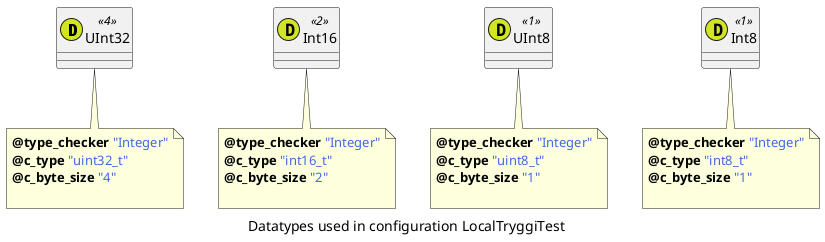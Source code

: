@startuml
caption Datatypes used in configuration LocalTryggiTest
class UInt32 <<(D,#D2E524)4>> {
}
note bottom of UInt32 : <b>@type_checker</b> <color:royalBlue>"Integer"</color>\n<b>@c_type</b> <color:royalBlue>"uint32_t"</color>\n<b>@c_byte_size</b> <color:royalBlue>"4"</color>\n
class Int16 <<(D,#D2E524)2>> {
}
note bottom of Int16 : <b>@type_checker</b> <color:royalBlue>"Integer"</color>\n<b>@c_type</b> <color:royalBlue>"int16_t"</color>\n<b>@c_byte_size</b> <color:royalBlue>"2"</color>\n
class UInt8 <<(D,#D2E524)1>> {
}
note bottom of UInt8 : <b>@type_checker</b> <color:royalBlue>"Integer"</color>\n<b>@c_type</b> <color:royalBlue>"uint8_t"</color>\n<b>@c_byte_size</b> <color:royalBlue>"1"</color>\n
class Int8 <<(D,#D2E524)1>> {
}
note bottom of Int8 : <b>@type_checker</b> <color:royalBlue>"Integer"</color>\n<b>@c_type</b> <color:royalBlue>"int8_t"</color>\n<b>@c_byte_size</b> <color:royalBlue>"1"</color>\n
@enduml